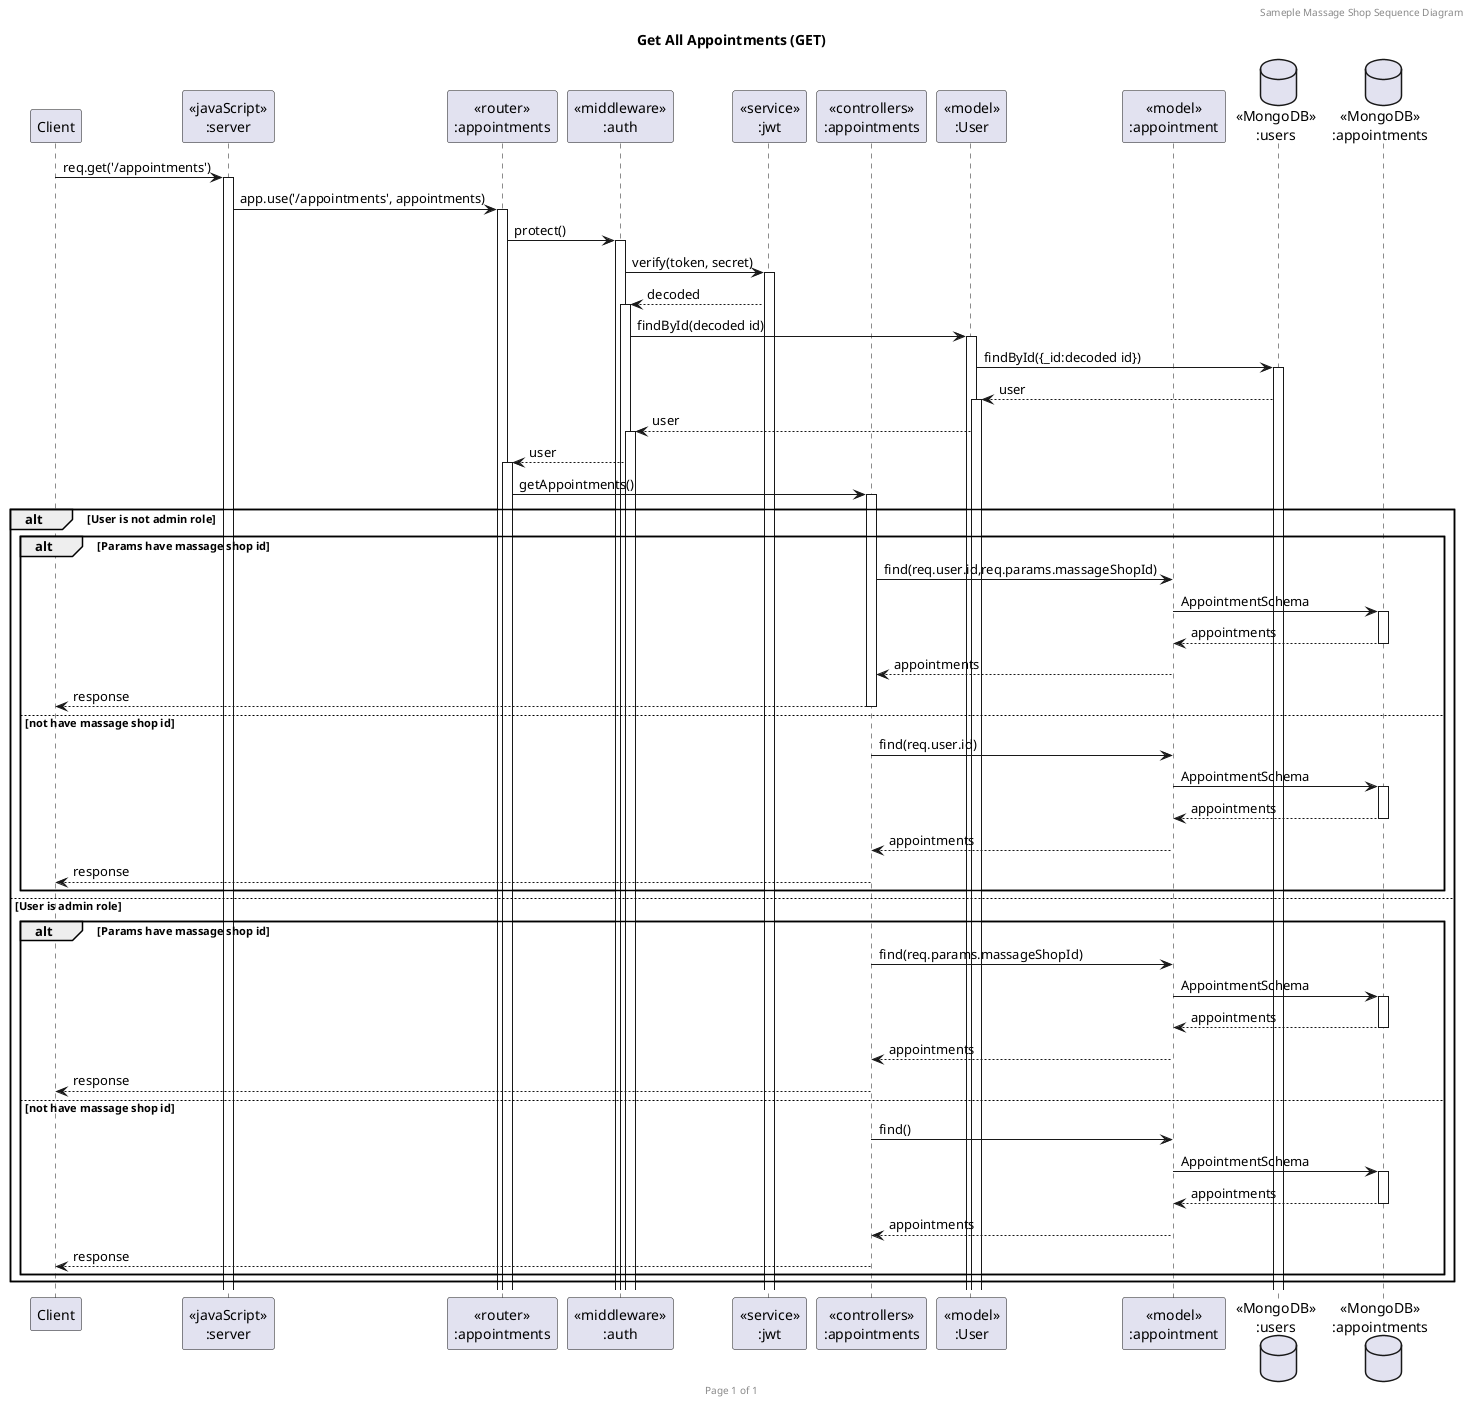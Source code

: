 @startuml Get All Appointments (GET)

header Sameple Massage Shop Sequence Diagram
footer Page %page% of %lastpage%
title "Get All Appointments (GET)"

participant "Client" as client
participant "<<javaScript>>\n:server" as server
participant "<<router>>\n:appointments" as routerAppointments
participant "<<middleware>>\n:auth" as middleware
participant "<<service>>\n:jwt" as service
participant "<<controllers>>\n:appointments" as controllersAppointments
participant "<<model>>\n:User" as modelUser
participant "<<model>>\n:appointment" as modelAppointment
database "<<MongoDB>>\n:users" as UsersDatabase
database "<<MongoDB>>\n:appointments" as AppointmentsDatabase

client->server ++:req.get('/appointments')
server->routerAppointments ++:app.use('/appointments', appointments)
routerAppointments -> middleware ++:protect()
middleware -> service ++:verify(token, secret)
middleware <-- service ++:decoded
middleware -> modelUser ++:findById(decoded id)
modelUser -> UsersDatabase ++:findById({_id:decoded id})
modelUser <-- UsersDatabase ++:user
middleware <-- modelUser ++:user
routerAppointments <-- middleware ++:user
routerAppointments -> controllersAppointments ++:getAppointments()
alt User is not admin role
  alt Params have massage shop id
    controllersAppointments->modelAppointment: find(req.user.id,req.params.massageShopId)
    modelAppointment ->AppointmentsDatabase ++: AppointmentSchema
    AppointmentsDatabase --> modelAppointment --: appointments
    controllersAppointments <-- modelAppointment --:appointments
    client <-- controllersAppointments --:response
  else not have massage shop id
    controllersAppointments->modelAppointment: find(req.user.id)
    modelAppointment ->AppointmentsDatabase ++: AppointmentSchema
    AppointmentsDatabase --> modelAppointment --: appointments
    controllersAppointments <-- modelAppointment --:appointments
    client <-- controllersAppointments --:response
  end
else User is admin role
  alt Params have massage shop id
    controllersAppointments->modelAppointment: find(req.params.massageShopId)
    modelAppointment ->AppointmentsDatabase ++: AppointmentSchema
    AppointmentsDatabase --> modelAppointment --: appointments
    controllersAppointments <-- modelAppointment --:appointments
    client <-- controllersAppointments --:response
  else not have massage shop id
    controllersAppointments->modelAppointment: find()
    modelAppointment ->AppointmentsDatabase ++: AppointmentSchema
    AppointmentsDatabase --> modelAppointment --: appointments
    controllersAppointments <-- modelAppointment --:appointments
    client <-- controllersAppointments --:response
  end
end

@enduml
